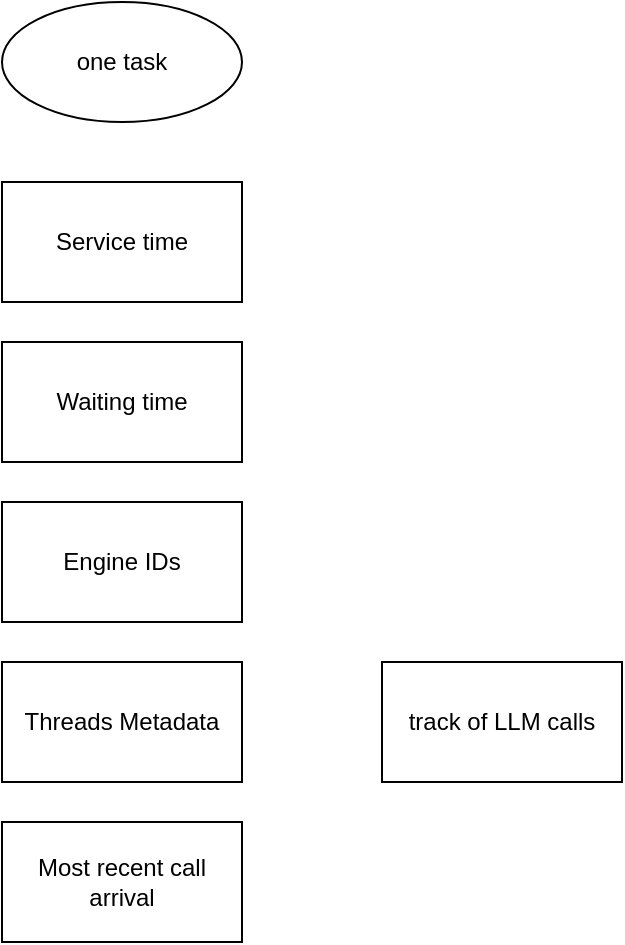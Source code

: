 <mxfile>
    <diagram id="RXReXIfMdzO95mileUZi" name="第 1 页">
        <mxGraphModel dx="972" dy="813" grid="1" gridSize="10" guides="1" tooltips="1" connect="1" arrows="1" fold="1" page="1" pageScale="1" pageWidth="827" pageHeight="1169" math="0" shadow="0">
            <root>
                <mxCell id="0"/>
                <mxCell id="1" parent="0"/>
                <mxCell id="2" value="Service time" style="rounded=0;whiteSpace=wrap;html=1;" vertex="1" parent="1">
                    <mxGeometry x="190" y="180" width="120" height="60" as="geometry"/>
                </mxCell>
                <mxCell id="3" value="Waiting time" style="rounded=0;whiteSpace=wrap;html=1;" vertex="1" parent="1">
                    <mxGeometry x="190" y="260" width="120" height="60" as="geometry"/>
                </mxCell>
                <mxCell id="4" value="Engine IDs" style="rounded=0;whiteSpace=wrap;html=1;" vertex="1" parent="1">
                    <mxGeometry x="190" y="340" width="120" height="60" as="geometry"/>
                </mxCell>
                <mxCell id="5" value="Threads Metadata" style="rounded=0;whiteSpace=wrap;html=1;" vertex="1" parent="1">
                    <mxGeometry x="190" y="420" width="120" height="60" as="geometry"/>
                </mxCell>
                <mxCell id="6" value="one task" style="ellipse;whiteSpace=wrap;html=1;" vertex="1" parent="1">
                    <mxGeometry x="190" y="90" width="120" height="60" as="geometry"/>
                </mxCell>
                <mxCell id="7" value="track of LLM calls" style="rounded=0;whiteSpace=wrap;html=1;" vertex="1" parent="1">
                    <mxGeometry x="380" y="420" width="120" height="60" as="geometry"/>
                </mxCell>
                <mxCell id="8" value="Most recent call arrival" style="rounded=0;whiteSpace=wrap;html=1;" vertex="1" parent="1">
                    <mxGeometry x="190" y="500" width="120" height="60" as="geometry"/>
                </mxCell>
            </root>
        </mxGraphModel>
    </diagram>
</mxfile>